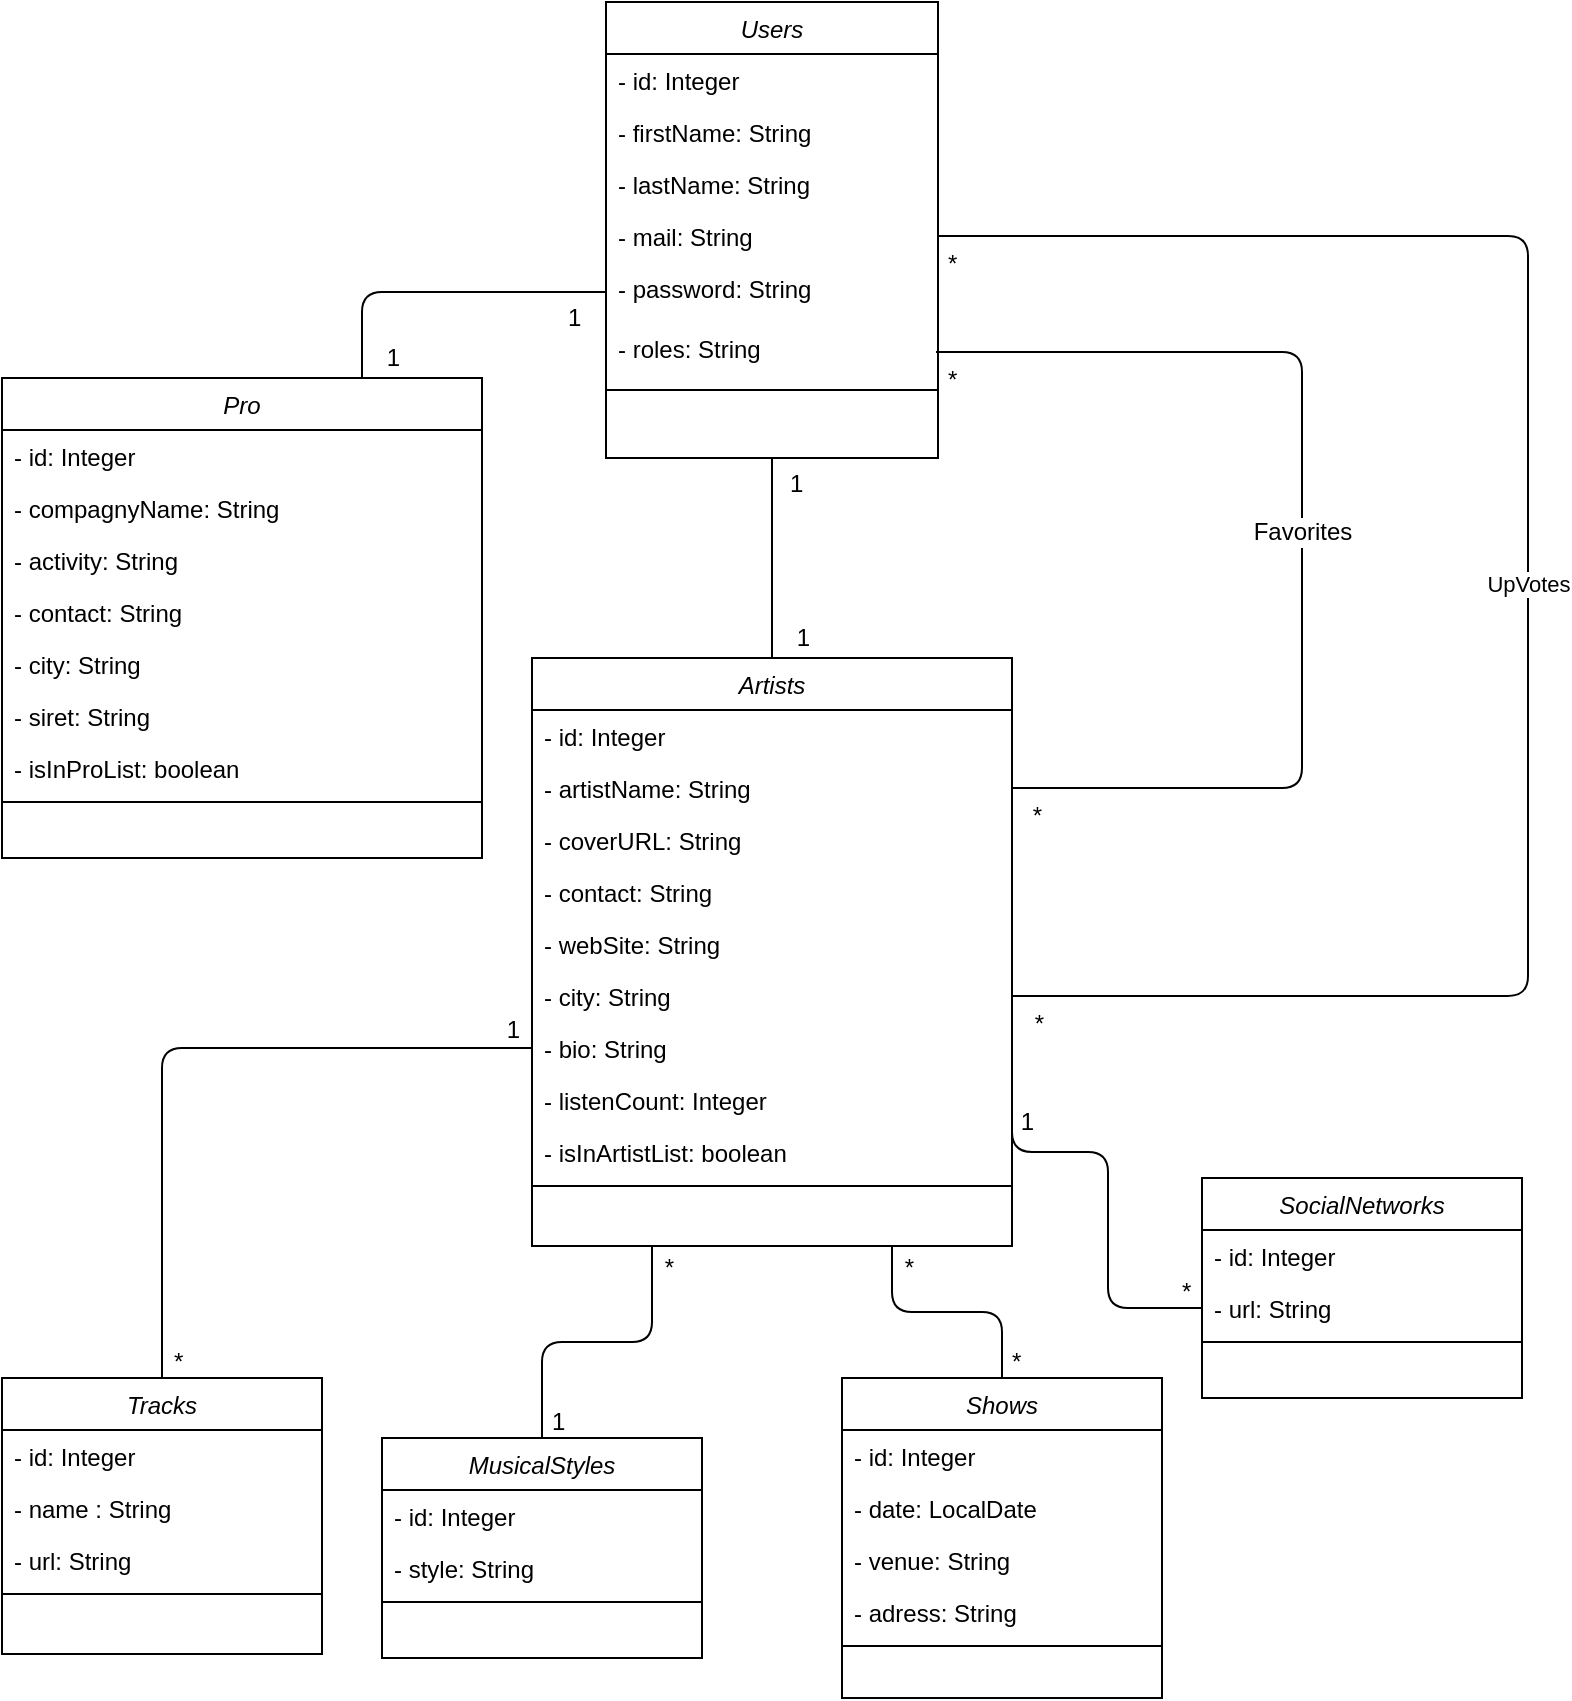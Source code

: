 <mxfile version="16.5.1" type="device"><diagram id="C5RBs43oDa-KdzZeNtuy" name="Page-1"><mxGraphModel dx="946" dy="672" grid="1" gridSize="10" guides="1" tooltips="1" connect="1" arrows="1" fold="1" page="1" pageScale="1" pageWidth="827" pageHeight="1169" math="0" shadow="0"><root><mxCell id="WIyWlLk6GJQsqaUBKTNV-0"/><mxCell id="WIyWlLk6GJQsqaUBKTNV-1" parent="WIyWlLk6GJQsqaUBKTNV-0"/><mxCell id="gLQ-QM5UhD7Hx-pyP93x-1" value="Users" style="swimlane;fontStyle=2;align=center;verticalAlign=top;childLayout=stackLayout;horizontal=1;startSize=26;horizontalStack=0;resizeParent=1;resizeLast=0;collapsible=1;marginBottom=0;rounded=0;shadow=0;strokeWidth=1;" parent="WIyWlLk6GJQsqaUBKTNV-1" vertex="1"><mxGeometry x="332" y="12" width="166" height="228" as="geometry"><mxRectangle x="230" y="140" width="160" height="26" as="alternateBounds"/></mxGeometry></mxCell><mxCell id="gLQ-QM5UhD7Hx-pyP93x-2" value="- id: Integer&#10;" style="text;align=left;verticalAlign=top;spacingLeft=4;spacingRight=4;overflow=hidden;rotatable=0;points=[[0,0.5],[1,0.5]];portConstraint=eastwest;rounded=0;shadow=0;html=0;" parent="gLQ-QM5UhD7Hx-pyP93x-1" vertex="1"><mxGeometry y="26" width="166" height="26" as="geometry"/></mxCell><mxCell id="gLQ-QM5UhD7Hx-pyP93x-86" value="- firstName: String" style="text;align=left;verticalAlign=top;spacingLeft=4;spacingRight=4;overflow=hidden;rotatable=0;points=[[0,0.5],[1,0.5]];portConstraint=eastwest;rounded=0;shadow=0;html=0;" parent="gLQ-QM5UhD7Hx-pyP93x-1" vertex="1"><mxGeometry y="52" width="166" height="26" as="geometry"/></mxCell><mxCell id="gLQ-QM5UhD7Hx-pyP93x-87" value="- lastName: String" style="text;align=left;verticalAlign=top;spacingLeft=4;spacingRight=4;overflow=hidden;rotatable=0;points=[[0,0.5],[1,0.5]];portConstraint=eastwest;rounded=0;shadow=0;html=0;" parent="gLQ-QM5UhD7Hx-pyP93x-1" vertex="1"><mxGeometry y="78" width="166" height="26" as="geometry"/></mxCell><mxCell id="gLQ-QM5UhD7Hx-pyP93x-72" value="- mail: String" style="text;align=left;verticalAlign=top;spacingLeft=4;spacingRight=4;overflow=hidden;rotatable=0;points=[[0,0.5],[1,0.5]];portConstraint=eastwest;rounded=0;shadow=0;html=0;" parent="gLQ-QM5UhD7Hx-pyP93x-1" vertex="1"><mxGeometry y="104" width="166" height="26" as="geometry"/></mxCell><mxCell id="gLQ-QM5UhD7Hx-pyP93x-73" value="- password: String" style="text;align=left;verticalAlign=top;spacingLeft=4;spacingRight=4;overflow=hidden;rotatable=0;points=[[0,0.5],[1,0.5]];portConstraint=eastwest;rounded=0;shadow=0;html=0;" parent="gLQ-QM5UhD7Hx-pyP93x-1" vertex="1"><mxGeometry y="130" width="166" height="30" as="geometry"/></mxCell><mxCell id="PdzkaliqojpCNXQeih-_-1" value="- roles: String" style="text;align=left;verticalAlign=top;spacingLeft=4;spacingRight=4;overflow=hidden;rotatable=0;points=[[0,0.5],[1,0.5]];portConstraint=eastwest;rounded=0;shadow=0;html=0;" parent="gLQ-QM5UhD7Hx-pyP93x-1" vertex="1"><mxGeometry y="160" width="166" height="30" as="geometry"/></mxCell><mxCell id="gLQ-QM5UhD7Hx-pyP93x-5" value="" style="line;html=1;strokeWidth=1;align=left;verticalAlign=middle;spacingTop=-1;spacingLeft=3;spacingRight=3;rotatable=0;labelPosition=right;points=[];portConstraint=eastwest;" parent="gLQ-QM5UhD7Hx-pyP93x-1" vertex="1"><mxGeometry y="190" width="166" height="8" as="geometry"/></mxCell><mxCell id="gLQ-QM5UhD7Hx-pyP93x-6" value="Artists" style="swimlane;fontStyle=2;align=center;verticalAlign=top;childLayout=stackLayout;horizontal=1;startSize=26;horizontalStack=0;resizeParent=1;resizeLast=0;collapsible=1;marginBottom=0;rounded=0;shadow=0;strokeWidth=1;" parent="WIyWlLk6GJQsqaUBKTNV-1" vertex="1"><mxGeometry x="295" y="340" width="240" height="294" as="geometry"><mxRectangle x="230" y="140" width="160" height="26" as="alternateBounds"/></mxGeometry></mxCell><mxCell id="gLQ-QM5UhD7Hx-pyP93x-7" value="- id: Integer" style="text;align=left;verticalAlign=top;spacingLeft=4;spacingRight=4;overflow=hidden;rotatable=0;points=[[0,0.5],[1,0.5]];portConstraint=eastwest;rounded=0;shadow=0;html=0;" parent="gLQ-QM5UhD7Hx-pyP93x-6" vertex="1"><mxGeometry y="26" width="240" height="26" as="geometry"/></mxCell><mxCell id="gLQ-QM5UhD7Hx-pyP93x-79" value="- artistName: String" style="text;align=left;verticalAlign=top;spacingLeft=4;spacingRight=4;overflow=hidden;rotatable=0;points=[[0,0.5],[1,0.5]];portConstraint=eastwest;rounded=0;shadow=0;html=0;" parent="gLQ-QM5UhD7Hx-pyP93x-6" vertex="1"><mxGeometry y="52" width="240" height="26" as="geometry"/></mxCell><mxCell id="gLQ-QM5UhD7Hx-pyP93x-80" value="- coverURL: String" style="text;align=left;verticalAlign=top;spacingLeft=4;spacingRight=4;overflow=hidden;rotatable=0;points=[[0,0.5],[1,0.5]];portConstraint=eastwest;rounded=0;shadow=0;html=0;" parent="gLQ-QM5UhD7Hx-pyP93x-6" vertex="1"><mxGeometry y="78" width="240" height="26" as="geometry"/></mxCell><mxCell id="qxORk_Ayj6XSERr-RBMk-13" value="- contact: String" style="text;align=left;verticalAlign=top;spacingLeft=4;spacingRight=4;overflow=hidden;rotatable=0;points=[[0,0.5],[1,0.5]];portConstraint=eastwest;rounded=0;shadow=0;html=0;" parent="gLQ-QM5UhD7Hx-pyP93x-6" vertex="1"><mxGeometry y="104" width="240" height="26" as="geometry"/></mxCell><mxCell id="PdzkaliqojpCNXQeih-_-0" value="- webSite: String" style="text;align=left;verticalAlign=top;spacingLeft=4;spacingRight=4;overflow=hidden;rotatable=0;points=[[0,0.5],[1,0.5]];portConstraint=eastwest;rounded=0;shadow=0;html=0;" parent="gLQ-QM5UhD7Hx-pyP93x-6" vertex="1"><mxGeometry y="130" width="240" height="26" as="geometry"/></mxCell><mxCell id="au-wAQtJWku9Kv5KhBM3-0" value="- city: String" style="text;align=left;verticalAlign=top;spacingLeft=4;spacingRight=4;overflow=hidden;rotatable=0;points=[[0,0.5],[1,0.5]];portConstraint=eastwest;rounded=0;shadow=0;html=0;" parent="gLQ-QM5UhD7Hx-pyP93x-6" vertex="1"><mxGeometry y="156" width="240" height="26" as="geometry"/></mxCell><mxCell id="gLQ-QM5UhD7Hx-pyP93x-81" value="- bio: String" style="text;align=left;verticalAlign=top;spacingLeft=4;spacingRight=4;overflow=hidden;rotatable=0;points=[[0,0.5],[1,0.5]];portConstraint=eastwest;rounded=0;shadow=0;html=0;" parent="gLQ-QM5UhD7Hx-pyP93x-6" vertex="1"><mxGeometry y="182" width="240" height="26" as="geometry"/></mxCell><mxCell id="Z-D35XUV0BeY1bApRO0M-1" value="- listenCount: Integer" style="text;align=left;verticalAlign=top;spacingLeft=4;spacingRight=4;overflow=hidden;rotatable=0;points=[[0,0.5],[1,0.5]];portConstraint=eastwest;rounded=0;shadow=0;html=0;" parent="gLQ-QM5UhD7Hx-pyP93x-6" vertex="1"><mxGeometry y="208" width="240" height="26" as="geometry"/></mxCell><mxCell id="9-SUkkuS9h1HEW-Gr4k--0" value="- isInArtistList: boolean" style="text;align=left;verticalAlign=top;spacingLeft=4;spacingRight=4;overflow=hidden;rotatable=0;points=[[0,0.5],[1,0.5]];portConstraint=eastwest;rounded=0;shadow=0;html=0;" parent="gLQ-QM5UhD7Hx-pyP93x-6" vertex="1"><mxGeometry y="234" width="240" height="26" as="geometry"/></mxCell><mxCell id="gLQ-QM5UhD7Hx-pyP93x-10" value="" style="line;html=1;strokeWidth=1;align=left;verticalAlign=middle;spacingTop=-1;spacingLeft=3;spacingRight=3;rotatable=0;labelPosition=right;points=[];portConstraint=eastwest;" parent="gLQ-QM5UhD7Hx-pyP93x-6" vertex="1"><mxGeometry y="260" width="240" height="8" as="geometry"/></mxCell><mxCell id="gLQ-QM5UhD7Hx-pyP93x-21" value="Tracks" style="swimlane;fontStyle=2;align=center;verticalAlign=top;childLayout=stackLayout;horizontal=1;startSize=26;horizontalStack=0;resizeParent=1;resizeLast=0;collapsible=1;marginBottom=0;rounded=0;shadow=0;strokeWidth=1;" parent="WIyWlLk6GJQsqaUBKTNV-1" vertex="1"><mxGeometry x="30" y="700" width="160" height="138" as="geometry"><mxRectangle x="230" y="140" width="160" height="26" as="alternateBounds"/></mxGeometry></mxCell><mxCell id="gLQ-QM5UhD7Hx-pyP93x-22" value="- id: Integer" style="text;align=left;verticalAlign=top;spacingLeft=4;spacingRight=4;overflow=hidden;rotatable=0;points=[[0,0.5],[1,0.5]];portConstraint=eastwest;rounded=0;shadow=0;html=0;" parent="gLQ-QM5UhD7Hx-pyP93x-21" vertex="1"><mxGeometry y="26" width="160" height="26" as="geometry"/></mxCell><mxCell id="gLQ-QM5UhD7Hx-pyP93x-94" value="- name : String" style="text;align=left;verticalAlign=top;spacingLeft=4;spacingRight=4;overflow=hidden;rotatable=0;points=[[0,0.5],[1,0.5]];portConstraint=eastwest;rounded=0;shadow=0;html=0;" parent="gLQ-QM5UhD7Hx-pyP93x-21" vertex="1"><mxGeometry y="52" width="160" height="26" as="geometry"/></mxCell><mxCell id="gLQ-QM5UhD7Hx-pyP93x-95" value="- url: String" style="text;align=left;verticalAlign=top;spacingLeft=4;spacingRight=4;overflow=hidden;rotatable=0;points=[[0,0.5],[1,0.5]];portConstraint=eastwest;rounded=0;shadow=0;html=0;" parent="gLQ-QM5UhD7Hx-pyP93x-21" vertex="1"><mxGeometry y="78" width="160" height="26" as="geometry"/></mxCell><mxCell id="gLQ-QM5UhD7Hx-pyP93x-25" value="" style="line;html=1;strokeWidth=1;align=left;verticalAlign=middle;spacingTop=-1;spacingLeft=3;spacingRight=3;rotatable=0;labelPosition=right;points=[];portConstraint=eastwest;" parent="gLQ-QM5UhD7Hx-pyP93x-21" vertex="1"><mxGeometry y="104" width="160" height="8" as="geometry"/></mxCell><mxCell id="gLQ-QM5UhD7Hx-pyP93x-26" value="MusicalStyles" style="swimlane;fontStyle=2;align=center;verticalAlign=top;childLayout=stackLayout;horizontal=1;startSize=26;horizontalStack=0;resizeParent=1;resizeLast=0;collapsible=1;marginBottom=0;rounded=0;shadow=0;strokeWidth=1;" parent="WIyWlLk6GJQsqaUBKTNV-1" vertex="1"><mxGeometry x="220" y="730" width="160" height="110" as="geometry"><mxRectangle x="230" y="140" width="160" height="26" as="alternateBounds"/></mxGeometry></mxCell><mxCell id="gLQ-QM5UhD7Hx-pyP93x-27" value="- id: Integer" style="text;align=left;verticalAlign=top;spacingLeft=4;spacingRight=4;overflow=hidden;rotatable=0;points=[[0,0.5],[1,0.5]];portConstraint=eastwest;rounded=0;shadow=0;html=0;" parent="gLQ-QM5UhD7Hx-pyP93x-26" vertex="1"><mxGeometry y="26" width="160" height="26" as="geometry"/></mxCell><mxCell id="gLQ-QM5UhD7Hx-pyP93x-96" value="- style: String" style="text;align=left;verticalAlign=top;spacingLeft=4;spacingRight=4;overflow=hidden;rotatable=0;points=[[0,0.5],[1,0.5]];portConstraint=eastwest;rounded=0;shadow=0;html=0;" parent="gLQ-QM5UhD7Hx-pyP93x-26" vertex="1"><mxGeometry y="52" width="160" height="26" as="geometry"/></mxCell><mxCell id="gLQ-QM5UhD7Hx-pyP93x-30" value="" style="line;html=1;strokeWidth=1;align=left;verticalAlign=middle;spacingTop=-1;spacingLeft=3;spacingRight=3;rotatable=0;labelPosition=right;points=[];portConstraint=eastwest;" parent="gLQ-QM5UhD7Hx-pyP93x-26" vertex="1"><mxGeometry y="78" width="160" height="8" as="geometry"/></mxCell><mxCell id="gLQ-QM5UhD7Hx-pyP93x-36" value="Shows" style="swimlane;fontStyle=2;align=center;verticalAlign=top;childLayout=stackLayout;horizontal=1;startSize=26;horizontalStack=0;resizeParent=1;resizeLast=0;collapsible=1;marginBottom=0;rounded=0;shadow=0;strokeWidth=1;" parent="WIyWlLk6GJQsqaUBKTNV-1" vertex="1"><mxGeometry x="450" y="700" width="160" height="160" as="geometry"><mxRectangle x="230" y="140" width="160" height="26" as="alternateBounds"/></mxGeometry></mxCell><mxCell id="gLQ-QM5UhD7Hx-pyP93x-37" value="- id: Integer" style="text;align=left;verticalAlign=top;spacingLeft=4;spacingRight=4;overflow=hidden;rotatable=0;points=[[0,0.5],[1,0.5]];portConstraint=eastwest;rounded=0;shadow=0;html=0;" parent="gLQ-QM5UhD7Hx-pyP93x-36" vertex="1"><mxGeometry y="26" width="160" height="26" as="geometry"/></mxCell><mxCell id="gLQ-QM5UhD7Hx-pyP93x-97" value="- date: LocalDate" style="text;align=left;verticalAlign=top;spacingLeft=4;spacingRight=4;overflow=hidden;rotatable=0;points=[[0,0.5],[1,0.5]];portConstraint=eastwest;rounded=0;shadow=0;html=0;" parent="gLQ-QM5UhD7Hx-pyP93x-36" vertex="1"><mxGeometry y="52" width="160" height="26" as="geometry"/></mxCell><mxCell id="gLQ-QM5UhD7Hx-pyP93x-98" value="- venue: String" style="text;align=left;verticalAlign=top;spacingLeft=4;spacingRight=4;overflow=hidden;rotatable=0;points=[[0,0.5],[1,0.5]];portConstraint=eastwest;rounded=0;shadow=0;html=0;" parent="gLQ-QM5UhD7Hx-pyP93x-36" vertex="1"><mxGeometry y="78" width="160" height="26" as="geometry"/></mxCell><mxCell id="gLQ-QM5UhD7Hx-pyP93x-99" value="- adress: String" style="text;align=left;verticalAlign=top;spacingLeft=4;spacingRight=4;overflow=hidden;rotatable=0;points=[[0,0.5],[1,0.5]];portConstraint=eastwest;rounded=0;shadow=0;html=0;" parent="gLQ-QM5UhD7Hx-pyP93x-36" vertex="1"><mxGeometry y="104" width="160" height="26" as="geometry"/></mxCell><mxCell id="gLQ-QM5UhD7Hx-pyP93x-40" value="" style="line;html=1;strokeWidth=1;align=left;verticalAlign=middle;spacingTop=-1;spacingLeft=3;spacingRight=3;rotatable=0;labelPosition=right;points=[];portConstraint=eastwest;" parent="gLQ-QM5UhD7Hx-pyP93x-36" vertex="1"><mxGeometry y="130" width="160" height="8" as="geometry"/></mxCell><mxCell id="gLQ-QM5UhD7Hx-pyP93x-143" value="UpVotes" style="endArrow=none;html=1;endSize=12;startArrow=none;startSize=14;startFill=0;edgeStyle=orthogonalEdgeStyle;rounded=1;sketch=0;curved=0;endFill=0;exitX=1;exitY=0.5;exitDx=0;exitDy=0;entryX=1;entryY=0.5;entryDx=0;entryDy=0;" parent="WIyWlLk6GJQsqaUBKTNV-1" source="gLQ-QM5UhD7Hx-pyP93x-72" target="au-wAQtJWku9Kv5KhBM3-0" edge="1"><mxGeometry x="0.005" relative="1" as="geometry"><mxPoint x="534" y="129" as="sourcePoint"/><mxPoint x="534" y="561" as="targetPoint"/><Array as="points"><mxPoint x="793" y="129"/><mxPoint x="793" y="509"/></Array><mxPoint as="offset"/></mxGeometry></mxCell><mxCell id="gLQ-QM5UhD7Hx-pyP93x-144" value="&lt;font style=&quot;font-size: 12px&quot;&gt;*&lt;/font&gt;" style="edgeLabel;resizable=0;html=1;align=left;verticalAlign=top;rounded=0;sketch=0;" parent="gLQ-QM5UhD7Hx-pyP93x-143" connectable="0" vertex="1"><mxGeometry x="-1" relative="1" as="geometry"><mxPoint x="3" as="offset"/></mxGeometry></mxCell><mxCell id="gLQ-QM5UhD7Hx-pyP93x-145" value="&lt;font style=&quot;font-size: 12px&quot;&gt;*&lt;/font&gt;" style="edgeLabel;resizable=0;html=1;align=right;verticalAlign=top;rounded=0;sketch=0;" parent="gLQ-QM5UhD7Hx-pyP93x-143" connectable="0" vertex="1"><mxGeometry x="1" relative="1" as="geometry"><mxPoint x="16" as="offset"/></mxGeometry></mxCell><mxCell id="gLQ-QM5UhD7Hx-pyP93x-150" value="" style="endArrow=none;html=1;endSize=12;startArrow=none;startSize=14;startFill=0;edgeStyle=orthogonalEdgeStyle;rounded=1;sketch=0;fontSize=12;curved=0;entryX=0.5;entryY=0;entryDx=0;entryDy=0;exitX=0.5;exitY=1;exitDx=0;exitDy=0;endFill=0;" parent="WIyWlLk6GJQsqaUBKTNV-1" source="gLQ-QM5UhD7Hx-pyP93x-1" target="gLQ-QM5UhD7Hx-pyP93x-6" edge="1"><mxGeometry relative="1" as="geometry"><mxPoint x="320" y="270" as="sourcePoint"/><mxPoint x="480" y="270" as="targetPoint"/></mxGeometry></mxCell><mxCell id="gLQ-QM5UhD7Hx-pyP93x-151" value="1" style="edgeLabel;resizable=0;html=1;align=left;verticalAlign=top;rounded=0;sketch=0;fontSize=12;" parent="gLQ-QM5UhD7Hx-pyP93x-150" connectable="0" vertex="1"><mxGeometry x="-1" relative="1" as="geometry"><mxPoint x="7" y="-1" as="offset"/></mxGeometry></mxCell><mxCell id="gLQ-QM5UhD7Hx-pyP93x-152" value="1" style="edgeLabel;resizable=0;html=1;align=right;verticalAlign=top;rounded=0;sketch=0;fontSize=12;" parent="gLQ-QM5UhD7Hx-pyP93x-150" connectable="0" vertex="1"><mxGeometry x="1" relative="1" as="geometry"><mxPoint x="19" y="-24" as="offset"/></mxGeometry></mxCell><mxCell id="gLQ-QM5UhD7Hx-pyP93x-153" value="Favorites" style="endArrow=none;html=1;endSize=12;startArrow=none;startSize=14;startFill=0;edgeStyle=orthogonalEdgeStyle;rounded=1;sketch=0;fontSize=12;curved=0;exitX=1;exitY=0.5;exitDx=0;exitDy=0;endFill=0;entryX=1;entryY=0.5;entryDx=0;entryDy=0;" parent="WIyWlLk6GJQsqaUBKTNV-1" target="gLQ-QM5UhD7Hx-pyP93x-79" edge="1"><mxGeometry relative="1" as="geometry"><mxPoint x="497" y="187" as="sourcePoint"/><mxPoint x="570" y="405" as="targetPoint"/><Array as="points"><mxPoint x="680" y="187"/><mxPoint x="680" y="405"/></Array></mxGeometry></mxCell><mxCell id="gLQ-QM5UhD7Hx-pyP93x-154" value="*" style="edgeLabel;resizable=0;html=1;align=left;verticalAlign=top;rounded=0;sketch=0;fontSize=12;" parent="gLQ-QM5UhD7Hx-pyP93x-153" connectable="0" vertex="1"><mxGeometry x="-1" relative="1" as="geometry"><mxPoint x="4" as="offset"/></mxGeometry></mxCell><mxCell id="gLQ-QM5UhD7Hx-pyP93x-155" value="*" style="edgeLabel;resizable=0;html=1;align=right;verticalAlign=top;rounded=0;sketch=0;fontSize=12;" parent="gLQ-QM5UhD7Hx-pyP93x-153" connectable="0" vertex="1"><mxGeometry x="1" relative="1" as="geometry"><mxPoint x="15" as="offset"/></mxGeometry></mxCell><mxCell id="gLQ-QM5UhD7Hx-pyP93x-160" value="" style="endArrow=none;html=1;edgeStyle=orthogonalEdgeStyle;rounded=1;sketch=0;fontSize=12;entryX=0;entryY=0.5;entryDx=0;entryDy=0;exitX=0.5;exitY=0;exitDx=0;exitDy=0;" parent="WIyWlLk6GJQsqaUBKTNV-1" source="gLQ-QM5UhD7Hx-pyP93x-21" target="gLQ-QM5UhD7Hx-pyP93x-81" edge="1"><mxGeometry relative="1" as="geometry"><mxPoint x="90" y="560" as="sourcePoint"/><mxPoint x="250" y="560" as="targetPoint"/></mxGeometry></mxCell><mxCell id="gLQ-QM5UhD7Hx-pyP93x-161" value="*" style="edgeLabel;resizable=0;html=1;align=left;verticalAlign=bottom;rounded=0;sketch=0;fontSize=12;" parent="gLQ-QM5UhD7Hx-pyP93x-160" connectable="0" vertex="1"><mxGeometry x="-1" relative="1" as="geometry"><mxPoint x="4" as="offset"/></mxGeometry></mxCell><mxCell id="gLQ-QM5UhD7Hx-pyP93x-162" value="1" style="edgeLabel;resizable=0;html=1;align=right;verticalAlign=bottom;rounded=0;sketch=0;fontSize=12;" parent="gLQ-QM5UhD7Hx-pyP93x-160" connectable="0" vertex="1"><mxGeometry x="1" relative="1" as="geometry"><mxPoint x="-6" y="-1" as="offset"/></mxGeometry></mxCell><mxCell id="gLQ-QM5UhD7Hx-pyP93x-163" value="" style="endArrow=none;html=1;edgeStyle=orthogonalEdgeStyle;rounded=1;sketch=0;fontSize=12;exitX=0.5;exitY=0;exitDx=0;exitDy=0;entryX=0.25;entryY=1;entryDx=0;entryDy=0;" parent="WIyWlLk6GJQsqaUBKTNV-1" source="gLQ-QM5UhD7Hx-pyP93x-26" target="gLQ-QM5UhD7Hx-pyP93x-6" edge="1"><mxGeometry relative="1" as="geometry"><mxPoint x="280" y="630" as="sourcePoint"/><mxPoint x="380" y="590" as="targetPoint"/></mxGeometry></mxCell><mxCell id="gLQ-QM5UhD7Hx-pyP93x-164" value="1" style="edgeLabel;resizable=0;html=1;align=left;verticalAlign=bottom;rounded=0;sketch=0;fontSize=12;" parent="gLQ-QM5UhD7Hx-pyP93x-163" connectable="0" vertex="1"><mxGeometry x="-1" relative="1" as="geometry"><mxPoint x="3" as="offset"/></mxGeometry></mxCell><mxCell id="gLQ-QM5UhD7Hx-pyP93x-165" value="*" style="edgeLabel;resizable=0;html=1;align=right;verticalAlign=bottom;rounded=0;sketch=0;fontSize=12;" parent="gLQ-QM5UhD7Hx-pyP93x-163" connectable="0" vertex="1"><mxGeometry x="1" relative="1" as="geometry"><mxPoint x="11" y="19" as="offset"/></mxGeometry></mxCell><mxCell id="gLQ-QM5UhD7Hx-pyP93x-167" value="" style="endArrow=none;html=1;edgeStyle=orthogonalEdgeStyle;rounded=1;sketch=0;fontSize=12;exitX=0.5;exitY=0;exitDx=0;exitDy=0;entryX=0.75;entryY=1;entryDx=0;entryDy=0;" parent="WIyWlLk6GJQsqaUBKTNV-1" source="gLQ-QM5UhD7Hx-pyP93x-36" target="gLQ-QM5UhD7Hx-pyP93x-6" edge="1"><mxGeometry relative="1" as="geometry"><mxPoint x="320" y="670" as="sourcePoint"/><mxPoint x="370" y="580" as="targetPoint"/></mxGeometry></mxCell><mxCell id="gLQ-QM5UhD7Hx-pyP93x-168" value="*" style="edgeLabel;resizable=0;html=1;align=left;verticalAlign=bottom;rounded=0;sketch=0;fontSize=12;" parent="gLQ-QM5UhD7Hx-pyP93x-167" connectable="0" vertex="1"><mxGeometry x="-1" relative="1" as="geometry"><mxPoint x="3" as="offset"/></mxGeometry></mxCell><mxCell id="gLQ-QM5UhD7Hx-pyP93x-169" value="*" style="edgeLabel;resizable=0;html=1;align=right;verticalAlign=bottom;rounded=0;sketch=0;fontSize=12;" parent="gLQ-QM5UhD7Hx-pyP93x-167" connectable="0" vertex="1"><mxGeometry x="1" relative="1" as="geometry"><mxPoint x="11" y="19" as="offset"/></mxGeometry></mxCell><mxCell id="qxORk_Ayj6XSERr-RBMk-0" value="Pro" style="swimlane;fontStyle=2;align=center;verticalAlign=top;childLayout=stackLayout;horizontal=1;startSize=26;horizontalStack=0;resizeParent=1;resizeLast=0;collapsible=1;marginBottom=0;rounded=0;shadow=0;strokeWidth=1;" parent="WIyWlLk6GJQsqaUBKTNV-1" vertex="1"><mxGeometry x="30" y="200" width="240" height="240" as="geometry"><mxRectangle x="230" y="140" width="160" height="26" as="alternateBounds"/></mxGeometry></mxCell><mxCell id="qxORk_Ayj6XSERr-RBMk-1" value="- id: Integer" style="text;align=left;verticalAlign=top;spacingLeft=4;spacingRight=4;overflow=hidden;rotatable=0;points=[[0,0.5],[1,0.5]];portConstraint=eastwest;rounded=0;shadow=0;html=0;" parent="qxORk_Ayj6XSERr-RBMk-0" vertex="1"><mxGeometry y="26" width="240" height="26" as="geometry"/></mxCell><mxCell id="qxORk_Ayj6XSERr-RBMk-2" value="- compagnyName: String" style="text;align=left;verticalAlign=top;spacingLeft=4;spacingRight=4;overflow=hidden;rotatable=0;points=[[0,0.5],[1,0.5]];portConstraint=eastwest;rounded=0;shadow=0;html=0;" parent="qxORk_Ayj6XSERr-RBMk-0" vertex="1"><mxGeometry y="52" width="240" height="26" as="geometry"/></mxCell><mxCell id="qxORk_Ayj6XSERr-RBMk-8" value="- activity: String" style="text;align=left;verticalAlign=top;spacingLeft=4;spacingRight=4;overflow=hidden;rotatable=0;points=[[0,0.5],[1,0.5]];portConstraint=eastwest;rounded=0;shadow=0;html=0;" parent="qxORk_Ayj6XSERr-RBMk-0" vertex="1"><mxGeometry y="78" width="240" height="26" as="geometry"/></mxCell><mxCell id="qxORk_Ayj6XSERr-RBMk-9" value="- contact: String" style="text;align=left;verticalAlign=top;spacingLeft=4;spacingRight=4;overflow=hidden;rotatable=0;points=[[0,0.5],[1,0.5]];portConstraint=eastwest;rounded=0;shadow=0;html=0;" parent="qxORk_Ayj6XSERr-RBMk-0" vertex="1"><mxGeometry y="104" width="240" height="26" as="geometry"/></mxCell><mxCell id="qxORk_Ayj6XSERr-RBMk-3" value="- city: String" style="text;align=left;verticalAlign=top;spacingLeft=4;spacingRight=4;overflow=hidden;rotatable=0;points=[[0,0.5],[1,0.5]];portConstraint=eastwest;rounded=0;shadow=0;html=0;" parent="qxORk_Ayj6XSERr-RBMk-0" vertex="1"><mxGeometry y="130" width="240" height="26" as="geometry"/></mxCell><mxCell id="qxORk_Ayj6XSERr-RBMk-4" value="- siret: String" style="text;align=left;verticalAlign=top;spacingLeft=4;spacingRight=4;overflow=hidden;rotatable=0;points=[[0,0.5],[1,0.5]];portConstraint=eastwest;rounded=0;shadow=0;html=0;" parent="qxORk_Ayj6XSERr-RBMk-0" vertex="1"><mxGeometry y="156" width="240" height="26" as="geometry"/></mxCell><mxCell id="9-SUkkuS9h1HEW-Gr4k--1" value="- isInProList: boolean" style="text;align=left;verticalAlign=top;spacingLeft=4;spacingRight=4;overflow=hidden;rotatable=0;points=[[0,0.5],[1,0.5]];portConstraint=eastwest;rounded=0;shadow=0;html=0;" parent="qxORk_Ayj6XSERr-RBMk-0" vertex="1"><mxGeometry y="182" width="240" height="26" as="geometry"/></mxCell><mxCell id="qxORk_Ayj6XSERr-RBMk-7" value="" style="line;html=1;strokeWidth=1;align=left;verticalAlign=middle;spacingTop=-1;spacingLeft=3;spacingRight=3;rotatable=0;labelPosition=right;points=[];portConstraint=eastwest;" parent="qxORk_Ayj6XSERr-RBMk-0" vertex="1"><mxGeometry y="208" width="240" height="8" as="geometry"/></mxCell><mxCell id="qxORk_Ayj6XSERr-RBMk-10" value="" style="endArrow=none;html=1;endSize=12;startArrow=none;startSize=14;startFill=0;edgeStyle=orthogonalEdgeStyle;rounded=1;sketch=0;fontSize=12;curved=0;entryX=0.75;entryY=0;entryDx=0;entryDy=0;exitX=0;exitY=0.5;exitDx=0;exitDy=0;endFill=0;" parent="WIyWlLk6GJQsqaUBKTNV-1" source="gLQ-QM5UhD7Hx-pyP93x-73" target="qxORk_Ayj6XSERr-RBMk-0" edge="1"><mxGeometry relative="1" as="geometry"><mxPoint x="294" y="150" as="sourcePoint"/><mxPoint x="294" y="290" as="targetPoint"/></mxGeometry></mxCell><mxCell id="qxORk_Ayj6XSERr-RBMk-11" value="1" style="edgeLabel;resizable=0;html=1;align=left;verticalAlign=top;rounded=0;sketch=0;fontSize=12;" parent="qxORk_Ayj6XSERr-RBMk-10" connectable="0" vertex="1"><mxGeometry x="-1" relative="1" as="geometry"><mxPoint x="-21" y="-1" as="offset"/></mxGeometry></mxCell><mxCell id="qxORk_Ayj6XSERr-RBMk-12" value="1" style="edgeLabel;resizable=0;html=1;align=right;verticalAlign=top;rounded=0;sketch=0;fontSize=12;" parent="qxORk_Ayj6XSERr-RBMk-10" connectable="0" vertex="1"><mxGeometry x="1" relative="1" as="geometry"><mxPoint x="19" y="-24" as="offset"/></mxGeometry></mxCell><mxCell id="PdzkaliqojpCNXQeih-_-2" value="SocialNetworks" style="swimlane;fontStyle=2;align=center;verticalAlign=top;childLayout=stackLayout;horizontal=1;startSize=26;horizontalStack=0;resizeParent=1;resizeLast=0;collapsible=1;marginBottom=0;rounded=0;shadow=0;strokeWidth=1;" parent="WIyWlLk6GJQsqaUBKTNV-1" vertex="1"><mxGeometry x="630" y="600" width="160" height="110" as="geometry"><mxRectangle x="230" y="140" width="160" height="26" as="alternateBounds"/></mxGeometry></mxCell><mxCell id="PdzkaliqojpCNXQeih-_-3" value="- id: Integer" style="text;align=left;verticalAlign=top;spacingLeft=4;spacingRight=4;overflow=hidden;rotatable=0;points=[[0,0.5],[1,0.5]];portConstraint=eastwest;rounded=0;shadow=0;html=0;" parent="PdzkaliqojpCNXQeih-_-2" vertex="1"><mxGeometry y="26" width="160" height="26" as="geometry"/></mxCell><mxCell id="PdzkaliqojpCNXQeih-_-4" value="- url: String" style="text;align=left;verticalAlign=top;spacingLeft=4;spacingRight=4;overflow=hidden;rotatable=0;points=[[0,0.5],[1,0.5]];portConstraint=eastwest;rounded=0;shadow=0;html=0;" parent="PdzkaliqojpCNXQeih-_-2" vertex="1"><mxGeometry y="52" width="160" height="26" as="geometry"/></mxCell><mxCell id="PdzkaliqojpCNXQeih-_-7" value="" style="line;html=1;strokeWidth=1;align=left;verticalAlign=middle;spacingTop=-1;spacingLeft=3;spacingRight=3;rotatable=0;labelPosition=right;points=[];portConstraint=eastwest;" parent="PdzkaliqojpCNXQeih-_-2" vertex="1"><mxGeometry y="78" width="160" height="8" as="geometry"/></mxCell><mxCell id="PdzkaliqojpCNXQeih-_-8" value="" style="endArrow=none;html=1;edgeStyle=orthogonalEdgeStyle;rounded=1;sketch=0;fontSize=12;entryX=1;entryY=0.5;entryDx=0;entryDy=0;exitX=0;exitY=0.5;exitDx=0;exitDy=0;" parent="WIyWlLk6GJQsqaUBKTNV-1" source="PdzkaliqojpCNXQeih-_-4" target="Z-D35XUV0BeY1bApRO0M-1" edge="1"><mxGeometry relative="1" as="geometry"><mxPoint x="590" y="655" as="sourcePoint"/><mxPoint x="485" y="644" as="targetPoint"/><Array as="points"><mxPoint x="583" y="665"/><mxPoint x="583" y="587"/></Array></mxGeometry></mxCell><mxCell id="PdzkaliqojpCNXQeih-_-9" value="*" style="edgeLabel;resizable=0;html=1;align=left;verticalAlign=bottom;rounded=0;sketch=0;fontSize=12;" parent="PdzkaliqojpCNXQeih-_-8" connectable="0" vertex="1"><mxGeometry x="-1" relative="1" as="geometry"><mxPoint x="-12" as="offset"/></mxGeometry></mxCell><mxCell id="PdzkaliqojpCNXQeih-_-10" value="1" style="edgeLabel;resizable=0;html=1;align=right;verticalAlign=bottom;rounded=0;sketch=0;fontSize=12;" parent="PdzkaliqojpCNXQeih-_-8" connectable="0" vertex="1"><mxGeometry x="1" relative="1" as="geometry"><mxPoint x="11" y="19" as="offset"/></mxGeometry></mxCell></root></mxGraphModel></diagram></mxfile>